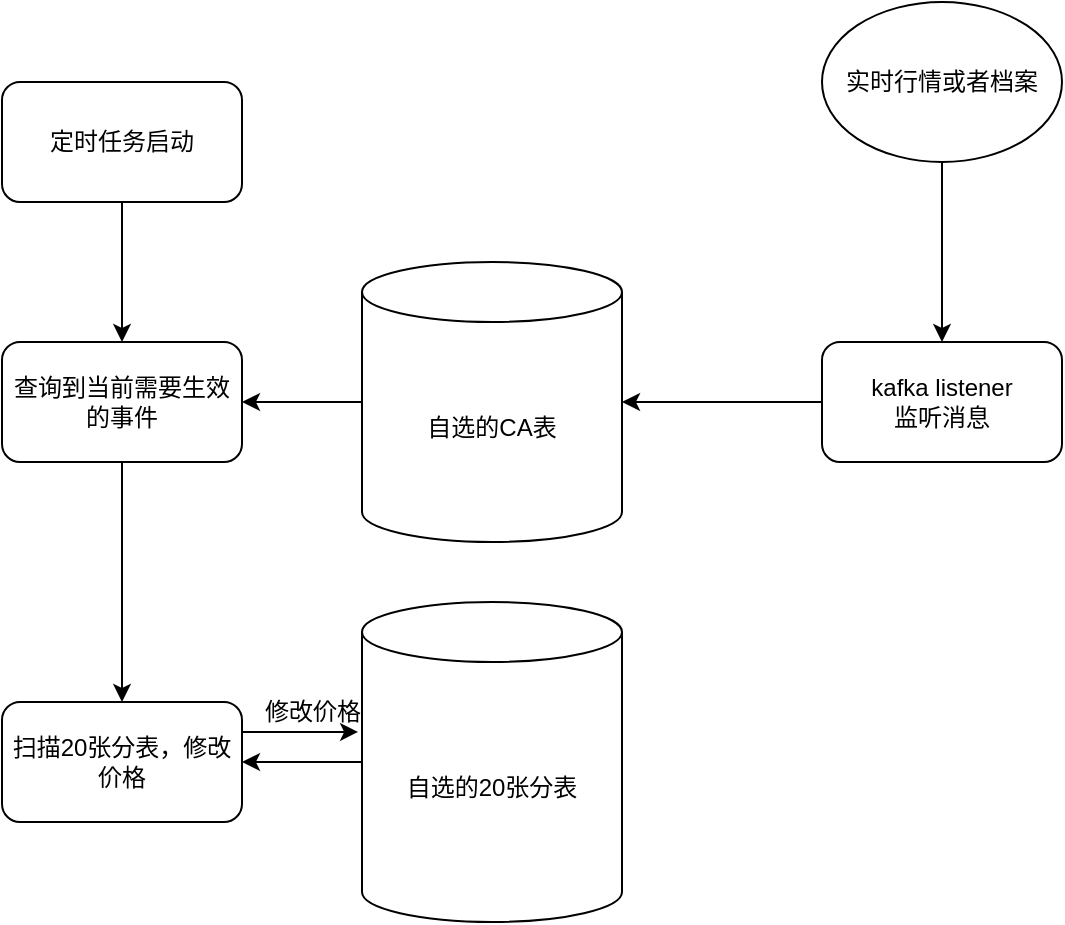 <mxfile version="26.0.4">
  <diagram id="x0qA1Lj4RplWPmRNw9oy" name="第 1 页">
    <mxGraphModel dx="954" dy="488" grid="1" gridSize="10" guides="1" tooltips="1" connect="1" arrows="1" fold="1" page="1" pageScale="1" pageWidth="827" pageHeight="1169" math="0" shadow="0">
      <root>
        <mxCell id="0" />
        <mxCell id="1" parent="0" />
        <mxCell id="J1Hk7OOTRyI66UzLU9G0-3" value="" style="edgeStyle=orthogonalEdgeStyle;rounded=0;orthogonalLoop=1;jettySize=auto;html=1;" edge="1" parent="1" source="J1Hk7OOTRyI66UzLU9G0-1" target="J1Hk7OOTRyI66UzLU9G0-2">
          <mxGeometry relative="1" as="geometry" />
        </mxCell>
        <mxCell id="J1Hk7OOTRyI66UzLU9G0-1" value="定时任务启动" style="rounded=1;whiteSpace=wrap;html=1;" vertex="1" parent="1">
          <mxGeometry x="190" y="60" width="120" height="60" as="geometry" />
        </mxCell>
        <mxCell id="J1Hk7OOTRyI66UzLU9G0-13" value="" style="edgeStyle=orthogonalEdgeStyle;rounded=0;orthogonalLoop=1;jettySize=auto;html=1;" edge="1" parent="1" source="J1Hk7OOTRyI66UzLU9G0-2" target="J1Hk7OOTRyI66UzLU9G0-12">
          <mxGeometry relative="1" as="geometry" />
        </mxCell>
        <mxCell id="J1Hk7OOTRyI66UzLU9G0-2" value="查询到当前需要生效的事件" style="rounded=1;whiteSpace=wrap;html=1;" vertex="1" parent="1">
          <mxGeometry x="190" y="190" width="120" height="60" as="geometry" />
        </mxCell>
        <mxCell id="J1Hk7OOTRyI66UzLU9G0-5" value="" style="edgeStyle=orthogonalEdgeStyle;rounded=0;orthogonalLoop=1;jettySize=auto;html=1;" edge="1" parent="1" source="J1Hk7OOTRyI66UzLU9G0-4" target="J1Hk7OOTRyI66UzLU9G0-2">
          <mxGeometry relative="1" as="geometry" />
        </mxCell>
        <mxCell id="J1Hk7OOTRyI66UzLU9G0-4" value="自选的CA表" style="shape=cylinder3;whiteSpace=wrap;html=1;boundedLbl=1;backgroundOutline=1;size=15;" vertex="1" parent="1">
          <mxGeometry x="370" y="150" width="130" height="140" as="geometry" />
        </mxCell>
        <mxCell id="J1Hk7OOTRyI66UzLU9G0-8" value="" style="edgeStyle=orthogonalEdgeStyle;rounded=0;orthogonalLoop=1;jettySize=auto;html=1;" edge="1" parent="1" source="J1Hk7OOTRyI66UzLU9G0-7" target="J1Hk7OOTRyI66UzLU9G0-4">
          <mxGeometry relative="1" as="geometry" />
        </mxCell>
        <mxCell id="J1Hk7OOTRyI66UzLU9G0-7" value="kafka listener&lt;div&gt;监听消息&lt;/div&gt;" style="rounded=1;whiteSpace=wrap;html=1;" vertex="1" parent="1">
          <mxGeometry x="600" y="190" width="120" height="60" as="geometry" />
        </mxCell>
        <mxCell id="J1Hk7OOTRyI66UzLU9G0-10" value="" style="edgeStyle=orthogonalEdgeStyle;rounded=0;orthogonalLoop=1;jettySize=auto;html=1;" edge="1" parent="1" source="J1Hk7OOTRyI66UzLU9G0-9" target="J1Hk7OOTRyI66UzLU9G0-7">
          <mxGeometry relative="1" as="geometry" />
        </mxCell>
        <mxCell id="J1Hk7OOTRyI66UzLU9G0-9" value="实时行情或者档案" style="ellipse;whiteSpace=wrap;html=1;" vertex="1" parent="1">
          <mxGeometry x="600" y="20" width="120" height="80" as="geometry" />
        </mxCell>
        <mxCell id="J1Hk7OOTRyI66UzLU9G0-16" style="edgeStyle=orthogonalEdgeStyle;rounded=0;orthogonalLoop=1;jettySize=auto;html=1;exitX=0;exitY=0.5;exitDx=0;exitDy=0;exitPerimeter=0;entryX=1;entryY=0.5;entryDx=0;entryDy=0;" edge="1" parent="1" source="J1Hk7OOTRyI66UzLU9G0-11" target="J1Hk7OOTRyI66UzLU9G0-12">
          <mxGeometry relative="1" as="geometry" />
        </mxCell>
        <mxCell id="J1Hk7OOTRyI66UzLU9G0-11" value="自选的20张分表" style="shape=cylinder3;whiteSpace=wrap;html=1;boundedLbl=1;backgroundOutline=1;size=15;" vertex="1" parent="1">
          <mxGeometry x="370" y="320" width="130" height="160" as="geometry" />
        </mxCell>
        <mxCell id="J1Hk7OOTRyI66UzLU9G0-12" value="扫描20张分表，修改价格" style="rounded=1;whiteSpace=wrap;html=1;" vertex="1" parent="1">
          <mxGeometry x="190" y="370" width="120" height="60" as="geometry" />
        </mxCell>
        <mxCell id="J1Hk7OOTRyI66UzLU9G0-15" style="edgeStyle=orthogonalEdgeStyle;rounded=0;orthogonalLoop=1;jettySize=auto;html=1;exitX=1;exitY=0.25;exitDx=0;exitDy=0;entryX=-0.015;entryY=0.406;entryDx=0;entryDy=0;entryPerimeter=0;" edge="1" parent="1" source="J1Hk7OOTRyI66UzLU9G0-12" target="J1Hk7OOTRyI66UzLU9G0-11">
          <mxGeometry relative="1" as="geometry" />
        </mxCell>
        <mxCell id="J1Hk7OOTRyI66UzLU9G0-17" value="修改价格" style="text;html=1;align=center;verticalAlign=middle;resizable=0;points=[];autosize=1;strokeColor=none;fillColor=none;" vertex="1" parent="1">
          <mxGeometry x="310" y="360" width="70" height="30" as="geometry" />
        </mxCell>
      </root>
    </mxGraphModel>
  </diagram>
</mxfile>
